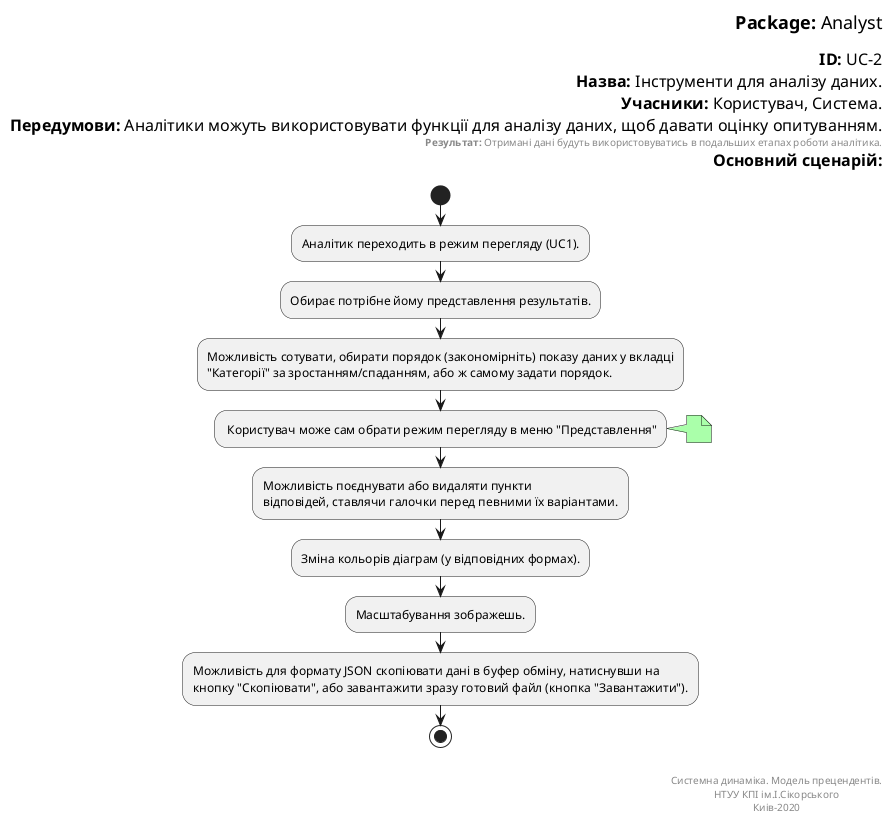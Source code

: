 
@startuml userRegistration

left header
<font color=000 size=18><b>Package:</b> Analyst

<font color=000 size=16><b>ID:</b> UC-2
<font color=000 size=16><b>Назва:</b> Інструменти для аналізу даних.
<font color=000 size=16><b>Учасники:</b> Користувач, Система.
<font color=000 size=16><b>Передумови:</b> Аналітики можуть використовувати функції для аналізу даних, щоб давати оцінку опитуванням.
<font color=0ф00 size=16><b>Результат:</b> Отримані дані будуть використовуватись в подальших етапах роботи аналітика.
<font color=000 size=16><b>Основний сценарій:</b>

end header

|Користувач|
start
:Аналітик переходить в режим перегляду (UC1).;

:Обирає потрібне йому представлення результатів.;

:Можливість сотувати, обирати порядок (закономірніть) показу даних у вкладці 
"Категорії" за зростанням/спаданням, або ж самому задати порядок.;

|Користувач|

: Користувач може сам обрати режим перегляду в меню "Представлення";
 note right #aaffaa

end note

:Можливість поєднувати або видаляти пункти 
відповідей, ставлячи галочки перед певними їх варіантами.;

:Зміна кольорів діаграм (у відповідних формах).;

:Масштабування зображешь.;

:Можливість для формату JSON скопіювати дані в буфер обміну, натиснувши на 
кнопку "Скопіювати", або завантажити зразу готовий файл (кнопка "Завантажити").;
stop;

right footer


Системна динаміка. Модель прецендентів.
НТУУ КПІ ім.І.Сікорського
Киів-2020
end footer

@enduml